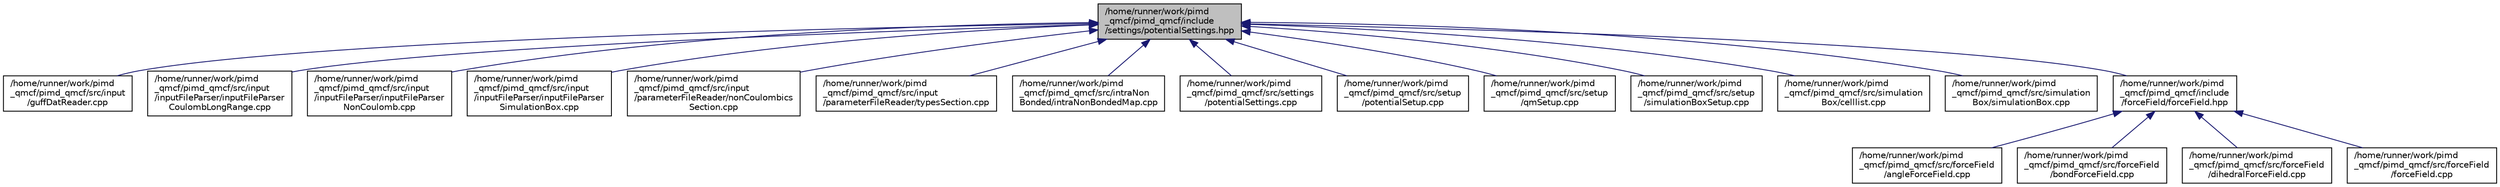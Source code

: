 digraph "/home/runner/work/pimd_qmcf/pimd_qmcf/include/settings/potentialSettings.hpp"
{
 // LATEX_PDF_SIZE
  edge [fontname="Helvetica",fontsize="10",labelfontname="Helvetica",labelfontsize="10"];
  node [fontname="Helvetica",fontsize="10",shape=record];
  Node1 [label="/home/runner/work/pimd\l_qmcf/pimd_qmcf/include\l/settings/potentialSettings.hpp",height=0.2,width=0.4,color="black", fillcolor="grey75", style="filled", fontcolor="black",tooltip=" "];
  Node1 -> Node2 [dir="back",color="midnightblue",fontsize="10",style="solid",fontname="Helvetica"];
  Node2 [label="/home/runner/work/pimd\l_qmcf/pimd_qmcf/src/input\l/guffDatReader.cpp",height=0.2,width=0.4,color="black", fillcolor="white", style="filled",URL="$guffDatReader_8cpp.html",tooltip=" "];
  Node1 -> Node3 [dir="back",color="midnightblue",fontsize="10",style="solid",fontname="Helvetica"];
  Node3 [label="/home/runner/work/pimd\l_qmcf/pimd_qmcf/src/input\l/inputFileParser/inputFileParser\lCoulombLongRange.cpp",height=0.2,width=0.4,color="black", fillcolor="white", style="filled",URL="$inputFileParserCoulombLongRange_8cpp.html",tooltip=" "];
  Node1 -> Node4 [dir="back",color="midnightblue",fontsize="10",style="solid",fontname="Helvetica"];
  Node4 [label="/home/runner/work/pimd\l_qmcf/pimd_qmcf/src/input\l/inputFileParser/inputFileParser\lNonCoulomb.cpp",height=0.2,width=0.4,color="black", fillcolor="white", style="filled",URL="$inputFileParserNonCoulomb_8cpp.html",tooltip=" "];
  Node1 -> Node5 [dir="back",color="midnightblue",fontsize="10",style="solid",fontname="Helvetica"];
  Node5 [label="/home/runner/work/pimd\l_qmcf/pimd_qmcf/src/input\l/inputFileParser/inputFileParser\lSimulationBox.cpp",height=0.2,width=0.4,color="black", fillcolor="white", style="filled",URL="$inputFileParserSimulationBox_8cpp.html",tooltip=" "];
  Node1 -> Node6 [dir="back",color="midnightblue",fontsize="10",style="solid",fontname="Helvetica"];
  Node6 [label="/home/runner/work/pimd\l_qmcf/pimd_qmcf/src/input\l/parameterFileReader/nonCoulombics\lSection.cpp",height=0.2,width=0.4,color="black", fillcolor="white", style="filled",URL="$nonCoulombicsSection_8cpp.html",tooltip=" "];
  Node1 -> Node7 [dir="back",color="midnightblue",fontsize="10",style="solid",fontname="Helvetica"];
  Node7 [label="/home/runner/work/pimd\l_qmcf/pimd_qmcf/src/input\l/parameterFileReader/typesSection.cpp",height=0.2,width=0.4,color="black", fillcolor="white", style="filled",URL="$typesSection_8cpp.html",tooltip=" "];
  Node1 -> Node8 [dir="back",color="midnightblue",fontsize="10",style="solid",fontname="Helvetica"];
  Node8 [label="/home/runner/work/pimd\l_qmcf/pimd_qmcf/src/intraNon\lBonded/intraNonBondedMap.cpp",height=0.2,width=0.4,color="black", fillcolor="white", style="filled",URL="$intraNonBondedMap_8cpp.html",tooltip=" "];
  Node1 -> Node9 [dir="back",color="midnightblue",fontsize="10",style="solid",fontname="Helvetica"];
  Node9 [label="/home/runner/work/pimd\l_qmcf/pimd_qmcf/src/settings\l/potentialSettings.cpp",height=0.2,width=0.4,color="black", fillcolor="white", style="filled",URL="$potentialSettings_8cpp.html",tooltip=" "];
  Node1 -> Node10 [dir="back",color="midnightblue",fontsize="10",style="solid",fontname="Helvetica"];
  Node10 [label="/home/runner/work/pimd\l_qmcf/pimd_qmcf/src/setup\l/potentialSetup.cpp",height=0.2,width=0.4,color="black", fillcolor="white", style="filled",URL="$potentialSetup_8cpp.html",tooltip=" "];
  Node1 -> Node11 [dir="back",color="midnightblue",fontsize="10",style="solid",fontname="Helvetica"];
  Node11 [label="/home/runner/work/pimd\l_qmcf/pimd_qmcf/src/setup\l/qmSetup.cpp",height=0.2,width=0.4,color="black", fillcolor="white", style="filled",URL="$qmSetup_8cpp.html",tooltip=" "];
  Node1 -> Node12 [dir="back",color="midnightblue",fontsize="10",style="solid",fontname="Helvetica"];
  Node12 [label="/home/runner/work/pimd\l_qmcf/pimd_qmcf/src/setup\l/simulationBoxSetup.cpp",height=0.2,width=0.4,color="black", fillcolor="white", style="filled",URL="$simulationBoxSetup_8cpp.html",tooltip=" "];
  Node1 -> Node13 [dir="back",color="midnightblue",fontsize="10",style="solid",fontname="Helvetica"];
  Node13 [label="/home/runner/work/pimd\l_qmcf/pimd_qmcf/src/simulation\lBox/celllist.cpp",height=0.2,width=0.4,color="black", fillcolor="white", style="filled",URL="$celllist_8cpp.html",tooltip=" "];
  Node1 -> Node14 [dir="back",color="midnightblue",fontsize="10",style="solid",fontname="Helvetica"];
  Node14 [label="/home/runner/work/pimd\l_qmcf/pimd_qmcf/src/simulation\lBox/simulationBox.cpp",height=0.2,width=0.4,color="black", fillcolor="white", style="filled",URL="$simulationBox_8cpp.html",tooltip=" "];
  Node1 -> Node15 [dir="back",color="midnightblue",fontsize="10",style="solid",fontname="Helvetica"];
  Node15 [label="/home/runner/work/pimd\l_qmcf/pimd_qmcf/include\l/forceField/forceField.hpp",height=0.2,width=0.4,color="black", fillcolor="white", style="filled",URL="$forceField_8hpp.html",tooltip=" "];
  Node15 -> Node16 [dir="back",color="midnightblue",fontsize="10",style="solid",fontname="Helvetica"];
  Node16 [label="/home/runner/work/pimd\l_qmcf/pimd_qmcf/src/forceField\l/angleForceField.cpp",height=0.2,width=0.4,color="black", fillcolor="white", style="filled",URL="$angleForceField_8cpp.html",tooltip=" "];
  Node15 -> Node17 [dir="back",color="midnightblue",fontsize="10",style="solid",fontname="Helvetica"];
  Node17 [label="/home/runner/work/pimd\l_qmcf/pimd_qmcf/src/forceField\l/bondForceField.cpp",height=0.2,width=0.4,color="black", fillcolor="white", style="filled",URL="$bondForceField_8cpp.html",tooltip=" "];
  Node15 -> Node18 [dir="back",color="midnightblue",fontsize="10",style="solid",fontname="Helvetica"];
  Node18 [label="/home/runner/work/pimd\l_qmcf/pimd_qmcf/src/forceField\l/dihedralForceField.cpp",height=0.2,width=0.4,color="black", fillcolor="white", style="filled",URL="$dihedralForceField_8cpp.html",tooltip=" "];
  Node15 -> Node19 [dir="back",color="midnightblue",fontsize="10",style="solid",fontname="Helvetica"];
  Node19 [label="/home/runner/work/pimd\l_qmcf/pimd_qmcf/src/forceField\l/forceField.cpp",height=0.2,width=0.4,color="black", fillcolor="white", style="filled",URL="$forceField_8cpp.html",tooltip=" "];
}
